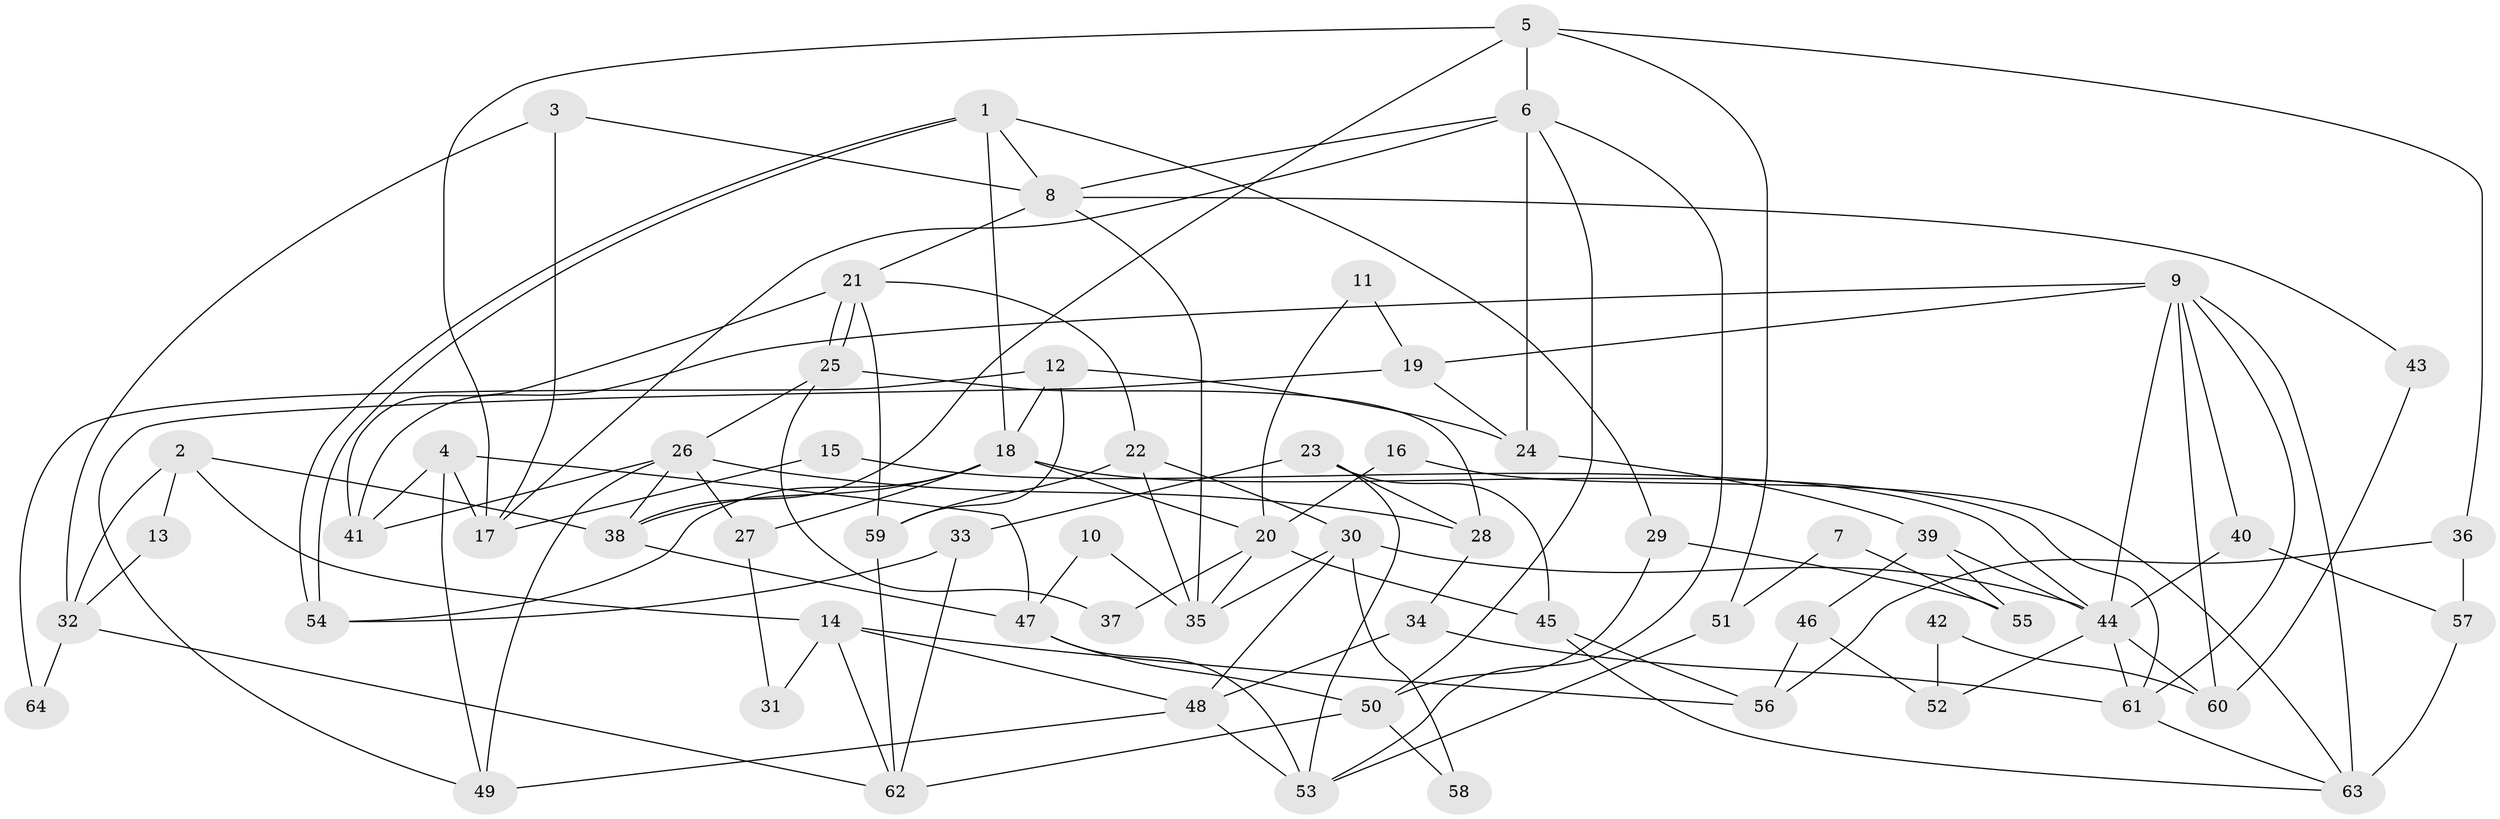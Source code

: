 // Generated by graph-tools (version 1.1) at 2025/15/03/09/25 04:15:15]
// undirected, 64 vertices, 128 edges
graph export_dot {
graph [start="1"]
  node [color=gray90,style=filled];
  1;
  2;
  3;
  4;
  5;
  6;
  7;
  8;
  9;
  10;
  11;
  12;
  13;
  14;
  15;
  16;
  17;
  18;
  19;
  20;
  21;
  22;
  23;
  24;
  25;
  26;
  27;
  28;
  29;
  30;
  31;
  32;
  33;
  34;
  35;
  36;
  37;
  38;
  39;
  40;
  41;
  42;
  43;
  44;
  45;
  46;
  47;
  48;
  49;
  50;
  51;
  52;
  53;
  54;
  55;
  56;
  57;
  58;
  59;
  60;
  61;
  62;
  63;
  64;
  1 -- 18;
  1 -- 54;
  1 -- 54;
  1 -- 8;
  1 -- 29;
  2 -- 32;
  2 -- 14;
  2 -- 13;
  2 -- 38;
  3 -- 8;
  3 -- 17;
  3 -- 32;
  4 -- 17;
  4 -- 47;
  4 -- 41;
  4 -- 49;
  5 -- 38;
  5 -- 6;
  5 -- 17;
  5 -- 36;
  5 -- 51;
  6 -- 8;
  6 -- 50;
  6 -- 17;
  6 -- 24;
  6 -- 53;
  7 -- 51;
  7 -- 55;
  8 -- 21;
  8 -- 35;
  8 -- 43;
  9 -- 61;
  9 -- 63;
  9 -- 19;
  9 -- 40;
  9 -- 41;
  9 -- 44;
  9 -- 60;
  10 -- 35;
  10 -- 47;
  11 -- 19;
  11 -- 20;
  12 -- 24;
  12 -- 59;
  12 -- 18;
  12 -- 64;
  13 -- 32;
  14 -- 48;
  14 -- 62;
  14 -- 31;
  14 -- 56;
  15 -- 44;
  15 -- 17;
  16 -- 63;
  16 -- 20;
  18 -- 38;
  18 -- 20;
  18 -- 27;
  18 -- 54;
  18 -- 61;
  19 -- 49;
  19 -- 24;
  20 -- 35;
  20 -- 37;
  20 -- 45;
  21 -- 41;
  21 -- 25;
  21 -- 25;
  21 -- 22;
  21 -- 59;
  22 -- 30;
  22 -- 35;
  22 -- 59;
  23 -- 45;
  23 -- 28;
  23 -- 33;
  23 -- 53;
  24 -- 39;
  25 -- 26;
  25 -- 28;
  25 -- 37;
  26 -- 41;
  26 -- 49;
  26 -- 27;
  26 -- 28;
  26 -- 38;
  27 -- 31;
  28 -- 34;
  29 -- 50;
  29 -- 55;
  30 -- 48;
  30 -- 35;
  30 -- 44;
  30 -- 58;
  32 -- 62;
  32 -- 64;
  33 -- 54;
  33 -- 62;
  34 -- 61;
  34 -- 48;
  36 -- 56;
  36 -- 57;
  38 -- 47;
  39 -- 44;
  39 -- 46;
  39 -- 55;
  40 -- 44;
  40 -- 57;
  42 -- 52;
  42 -- 60;
  43 -- 60;
  44 -- 52;
  44 -- 60;
  44 -- 61;
  45 -- 63;
  45 -- 56;
  46 -- 56;
  46 -- 52;
  47 -- 53;
  47 -- 50;
  48 -- 53;
  48 -- 49;
  50 -- 62;
  50 -- 58;
  51 -- 53;
  57 -- 63;
  59 -- 62;
  61 -- 63;
}
